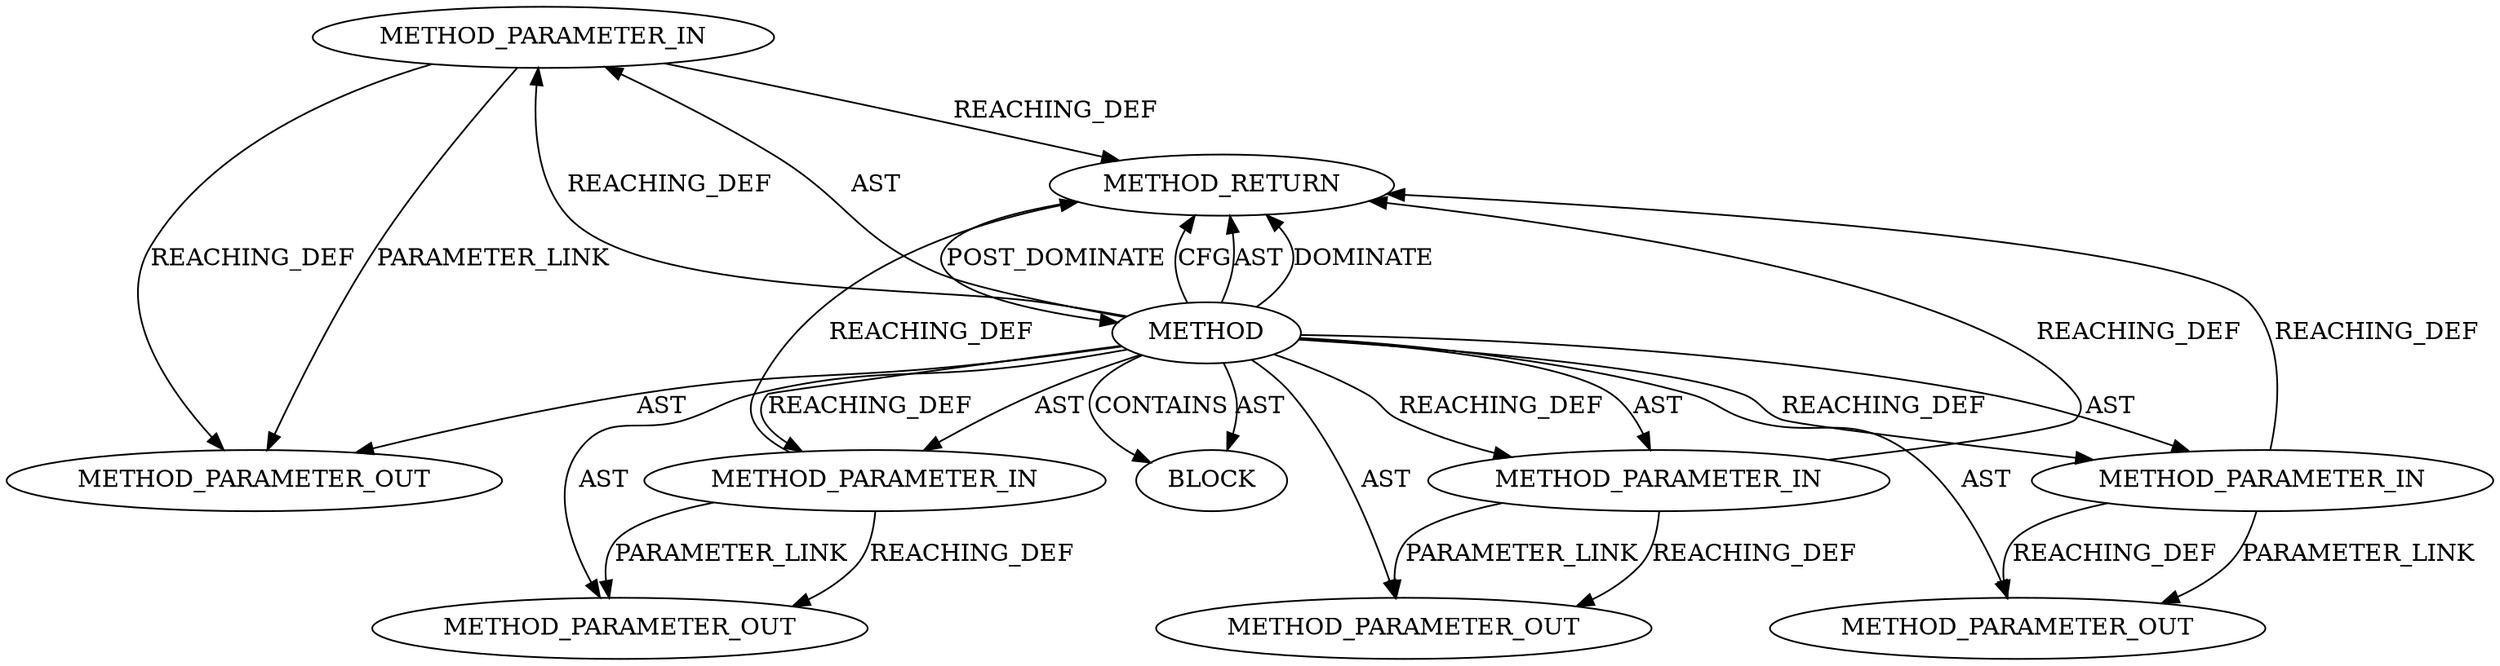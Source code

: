 digraph {
  13467 [label=METHOD_PARAMETER_OUT ORDER=4 CODE="p4" IS_VARIADIC=false TYPE_FULL_NAME="ANY" EVALUATION_STRATEGY="BY_VALUE" INDEX=4 NAME="p4"]
  12442 [label=METHOD_PARAMETER_IN ORDER=1 CODE="p1" IS_VARIADIC=false TYPE_FULL_NAME="ANY" EVALUATION_STRATEGY="BY_VALUE" INDEX=1 NAME="p1"]
  12446 [label=BLOCK ORDER=1 ARGUMENT_INDEX=1 CODE="<empty>" TYPE_FULL_NAME="ANY"]
  13464 [label=METHOD_PARAMETER_OUT ORDER=1 CODE="p1" IS_VARIADIC=false TYPE_FULL_NAME="ANY" EVALUATION_STRATEGY="BY_VALUE" INDEX=1 NAME="p1"]
  12444 [label=METHOD_PARAMETER_IN ORDER=3 CODE="p3" IS_VARIADIC=false TYPE_FULL_NAME="ANY" EVALUATION_STRATEGY="BY_VALUE" INDEX=3 NAME="p3"]
  13465 [label=METHOD_PARAMETER_OUT ORDER=2 CODE="p2" IS_VARIADIC=false TYPE_FULL_NAME="ANY" EVALUATION_STRATEGY="BY_VALUE" INDEX=2 NAME="p2"]
  12447 [label=METHOD_RETURN ORDER=2 CODE="RET" TYPE_FULL_NAME="ANY" EVALUATION_STRATEGY="BY_VALUE"]
  12443 [label=METHOD_PARAMETER_IN ORDER=2 CODE="p2" IS_VARIADIC=false TYPE_FULL_NAME="ANY" EVALUATION_STRATEGY="BY_VALUE" INDEX=2 NAME="p2"]
  12445 [label=METHOD_PARAMETER_IN ORDER=4 CODE="p4" IS_VARIADIC=false TYPE_FULL_NAME="ANY" EVALUATION_STRATEGY="BY_VALUE" INDEX=4 NAME="p4"]
  13466 [label=METHOD_PARAMETER_OUT ORDER=3 CODE="p3" IS_VARIADIC=false TYPE_FULL_NAME="ANY" EVALUATION_STRATEGY="BY_VALUE" INDEX=3 NAME="p3"]
  12441 [label=METHOD AST_PARENT_TYPE="NAMESPACE_BLOCK" AST_PARENT_FULL_NAME="<global>" ORDER=0 CODE="<empty>" FULL_NAME="aead_request_set_callback" IS_EXTERNAL=true FILENAME="<empty>" SIGNATURE="" NAME="aead_request_set_callback"]
  12443 -> 13465 [label=REACHING_DEF VARIABLE="p2"]
  12441 -> 13467 [label=AST ]
  12442 -> 12447 [label=REACHING_DEF VARIABLE="p1"]
  12441 -> 12442 [label=AST ]
  12445 -> 13467 [label=PARAMETER_LINK ]
  12441 -> 12446 [label=AST ]
  12442 -> 13464 [label=PARAMETER_LINK ]
  12441 -> 12442 [label=REACHING_DEF VARIABLE=""]
  12444 -> 12447 [label=REACHING_DEF VARIABLE="p3"]
  12443 -> 13465 [label=PARAMETER_LINK ]
  12441 -> 12447 [label=CFG ]
  12441 -> 12444 [label=REACHING_DEF VARIABLE=""]
  12441 -> 12445 [label=REACHING_DEF VARIABLE=""]
  12445 -> 13467 [label=REACHING_DEF VARIABLE="p4"]
  12441 -> 12447 [label=AST ]
  12441 -> 12443 [label=REACHING_DEF VARIABLE=""]
  12442 -> 13464 [label=REACHING_DEF VARIABLE="p1"]
  12444 -> 13466 [label=PARAMETER_LINK ]
  12445 -> 12447 [label=REACHING_DEF VARIABLE="p4"]
  12444 -> 13466 [label=REACHING_DEF VARIABLE="p3"]
  12441 -> 12443 [label=AST ]
  12447 -> 12441 [label=POST_DOMINATE ]
  12441 -> 13464 [label=AST ]
  12441 -> 12446 [label=CONTAINS ]
  12441 -> 12445 [label=AST ]
  12443 -> 12447 [label=REACHING_DEF VARIABLE="p2"]
  12441 -> 13466 [label=AST ]
  12441 -> 12444 [label=AST ]
  12441 -> 12447 [label=DOMINATE ]
  12441 -> 13465 [label=AST ]
}
